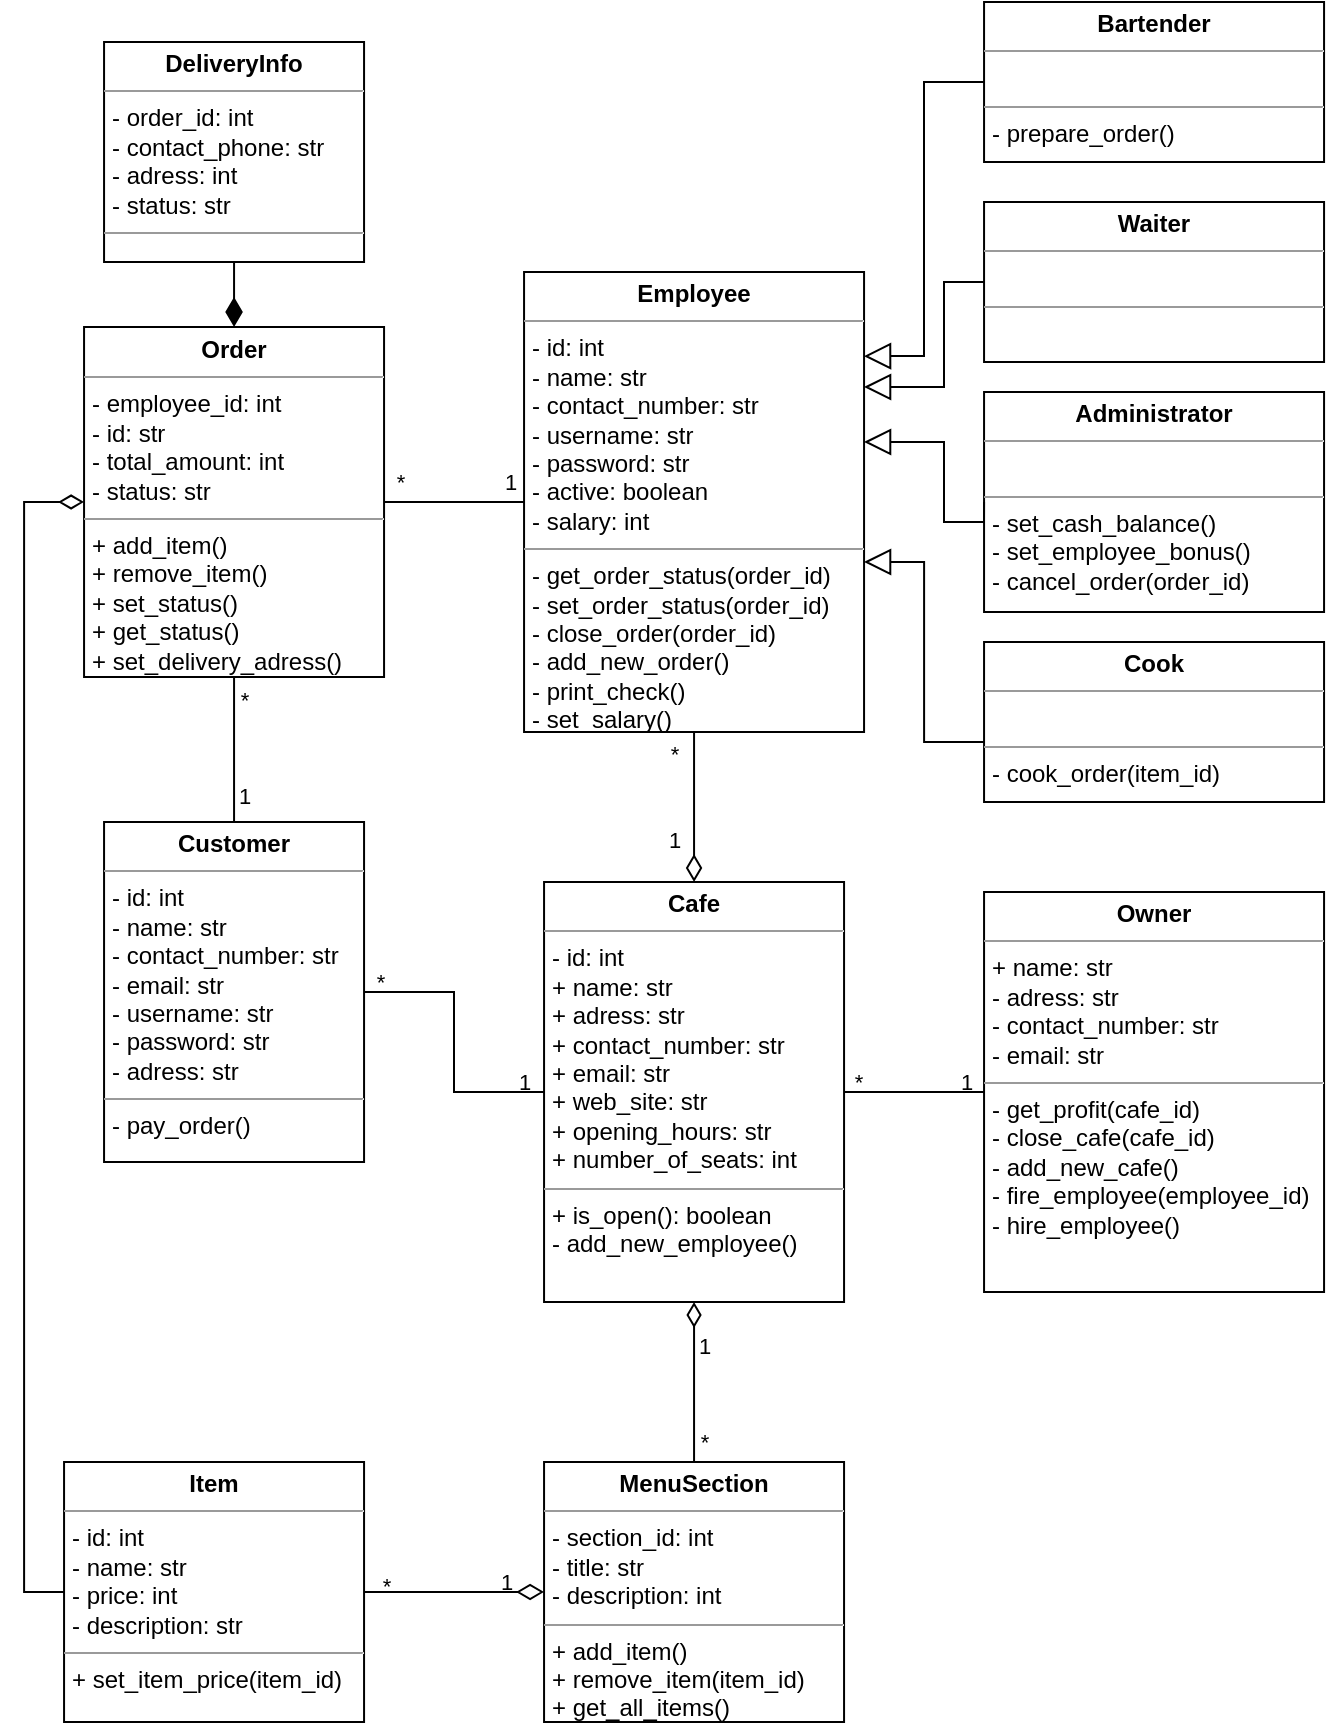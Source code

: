 <mxfile compressed="true" version="14.6.11" type="device"><diagram name="Page-1" id="c4acf3e9-155e-7222-9cf6-157b1a14988f"><mxGraphModel dx="652" dy="423" grid="1" gridSize="10" guides="1" tooltips="1" connect="1" arrows="1" fold="1" page="1" pageScale="1" pageWidth="850" pageHeight="1100" background="#ffffff" math="0" shadow="0"><root><mxCell id="0"/><mxCell id="1" parent="0"/><mxCell id="5d2195bd80daf111-20" value="&lt;p style=&quot;margin: 0px ; margin-top: 4px ; text-align: center&quot;&gt;&lt;b&gt;Cafe&lt;/b&gt;&lt;/p&gt;&lt;hr size=&quot;1&quot;&gt;&lt;p style=&quot;margin: 0px ; margin-left: 4px&quot;&gt;- id: int&lt;/p&gt;&lt;p style=&quot;margin: 0px ; margin-left: 4px&quot;&gt;+ name: str&lt;br&gt;+ adress: str&lt;/p&gt;&lt;p style=&quot;margin: 0px ; margin-left: 4px&quot;&gt;+ contact_number: str&lt;/p&gt;&lt;p style=&quot;margin: 0px ; margin-left: 4px&quot;&gt;+ email: str&lt;/p&gt;&lt;p style=&quot;margin: 0px ; margin-left: 4px&quot;&gt;+ web_site: str&lt;/p&gt;&lt;p style=&quot;margin: 0px ; margin-left: 4px&quot;&gt;+ opening_hours: str&lt;/p&gt;&lt;p style=&quot;margin: 0px ; margin-left: 4px&quot;&gt;+ number_of_seats: int&lt;/p&gt;&lt;hr size=&quot;1&quot;&gt;&lt;p style=&quot;margin: 0px ; margin-left: 4px&quot;&gt;+ is_open(): boolean&lt;br&gt;- add_new_employee()&lt;/p&gt;" style="verticalAlign=top;align=left;overflow=fill;fontSize=12;fontFamily=Helvetica;html=1;rounded=0;shadow=0;comic=0;labelBackgroundColor=none;strokeWidth=1" parent="1" vertex="1"><mxGeometry x="360.03" y="540" width="150" height="210" as="geometry"/></mxCell><mxCell id="MNvW9O_bEAbqNwFckt4n-1" value="&lt;p style=&quot;margin: 0px ; margin-top: 4px ; text-align: center&quot;&gt;&lt;b&gt;Owner&lt;/b&gt;&lt;/p&gt;&lt;hr size=&quot;1&quot;&gt;&lt;p style=&quot;margin: 0px ; margin-left: 4px&quot;&gt;+ name: str&lt;br&gt;- adress: str&lt;/p&gt;&lt;p style=&quot;margin: 0px ; margin-left: 4px&quot;&gt;- contact_number: str&lt;/p&gt;&lt;p style=&quot;margin: 0px ; margin-left: 4px&quot;&gt;- email: str&lt;/p&gt;&lt;hr size=&quot;1&quot;&gt;&lt;p style=&quot;margin: 0px ; margin-left: 4px&quot;&gt;- get_profit(cafe_id)&lt;br&gt;- close_cafe(cafe_id)&lt;/p&gt;&lt;p style=&quot;margin: 0px ; margin-left: 4px&quot;&gt;- add_new_cafe()&lt;/p&gt;&lt;p style=&quot;margin: 0px ; margin-left: 4px&quot;&gt;- fire_employee(employee_id)&lt;/p&gt;&lt;p style=&quot;margin: 0px ; margin-left: 4px&quot;&gt;- hire_employee()&lt;/p&gt;" style="verticalAlign=top;align=left;overflow=fill;fontSize=12;fontFamily=Helvetica;html=1;rounded=0;shadow=0;comic=0;labelBackgroundColor=none;strokeWidth=1" vertex="1" parent="1"><mxGeometry x="580.03" y="545" width="170" height="200" as="geometry"/></mxCell><mxCell id="MNvW9O_bEAbqNwFckt4n-2" value="&lt;p style=&quot;margin: 0px ; margin-top: 4px ; text-align: center&quot;&gt;&lt;b&gt;Employee&lt;/b&gt;&lt;/p&gt;&lt;hr size=&quot;1&quot;&gt;&lt;p style=&quot;margin: 0px ; margin-left: 4px&quot;&gt;- id: int&lt;br&gt;- name: str&lt;/p&gt;&lt;p style=&quot;margin: 0px ; margin-left: 4px&quot;&gt;- contact_number: str&lt;/p&gt;&lt;p style=&quot;margin: 0px ; margin-left: 4px&quot;&gt;- username: str&lt;/p&gt;&lt;p style=&quot;margin: 0px ; margin-left: 4px&quot;&gt;- password: str&lt;/p&gt;&lt;p style=&quot;margin: 0px ; margin-left: 4px&quot;&gt;- active: boolean&lt;/p&gt;&lt;p style=&quot;margin: 0px ; margin-left: 4px&quot;&gt;- salary: int&lt;/p&gt;&lt;hr size=&quot;1&quot;&gt;&lt;p style=&quot;margin: 0px ; margin-left: 4px&quot;&gt;- get_order_status(order_id)&lt;/p&gt;&lt;p style=&quot;margin: 0px ; margin-left: 4px&quot;&gt;- set_order_status(order_id)&lt;br&gt;- close_order(order_id)&lt;/p&gt;&lt;p style=&quot;margin: 0px ; margin-left: 4px&quot;&gt;- add_new_order()&lt;br&gt;&lt;/p&gt;&lt;p style=&quot;margin: 0px ; margin-left: 4px&quot;&gt;- print_check()&lt;/p&gt;&lt;p style=&quot;margin: 0px ; margin-left: 4px&quot;&gt;- set_salary()&lt;/p&gt;" style="verticalAlign=top;align=left;overflow=fill;fontSize=12;fontFamily=Helvetica;html=1;rounded=0;shadow=0;comic=0;labelBackgroundColor=none;strokeWidth=1" vertex="1" parent="1"><mxGeometry x="350.03" y="235" width="170" height="230" as="geometry"/></mxCell><mxCell id="MNvW9O_bEAbqNwFckt4n-3" value="&lt;p style=&quot;margin: 0px ; margin-top: 4px ; text-align: center&quot;&gt;&lt;b&gt;Order&lt;/b&gt;&lt;/p&gt;&lt;hr size=&quot;1&quot;&gt;&lt;p style=&quot;margin: 0px ; margin-left: 4px&quot;&gt;- employee_id: int&lt;br&gt;- id: str&lt;/p&gt;&lt;p style=&quot;margin: 0px ; margin-left: 4px&quot;&gt;- total_amount: int&lt;/p&gt;&lt;p style=&quot;margin: 0px ; margin-left: 4px&quot;&gt;- status: str&lt;/p&gt;&lt;hr size=&quot;1&quot;&gt;&lt;p style=&quot;margin: 0px ; margin-left: 4px&quot;&gt;+ add_item()&lt;/p&gt;&lt;p style=&quot;margin: 0px ; margin-left: 4px&quot;&gt;+ remove_item()&lt;/p&gt;&lt;p style=&quot;margin: 0px ; margin-left: 4px&quot;&gt;+ set_status()&lt;/p&gt;&lt;p style=&quot;margin: 0px ; margin-left: 4px&quot;&gt;+ get_status()&lt;/p&gt;&lt;p style=&quot;margin: 0px ; margin-left: 4px&quot;&gt;+ set_delivery_adress()&lt;/p&gt;&lt;p style=&quot;margin: 0px ; margin-left: 4px&quot;&gt;&lt;br&gt;&lt;/p&gt;&lt;p style=&quot;margin: 0px ; margin-left: 4px&quot;&gt;&lt;br&gt;&lt;/p&gt;&lt;p style=&quot;margin: 0px ; margin-left: 4px&quot;&gt;&lt;br&gt;&lt;/p&gt;" style="verticalAlign=top;align=left;overflow=fill;fontSize=12;fontFamily=Helvetica;html=1;rounded=0;shadow=0;comic=0;labelBackgroundColor=none;strokeWidth=1" vertex="1" parent="1"><mxGeometry x="130.03" y="262.5" width="150" height="175" as="geometry"/></mxCell><mxCell id="MNvW9O_bEAbqNwFckt4n-4" style="edgeStyle=orthogonalEdgeStyle;rounded=0;orthogonalLoop=1;jettySize=auto;html=1;exitX=0.5;exitY=1;exitDx=0;exitDy=0;" edge="1" parent="1" source="MNvW9O_bEAbqNwFckt4n-3" target="MNvW9O_bEAbqNwFckt4n-3"><mxGeometry relative="1" as="geometry"/></mxCell><mxCell id="MNvW9O_bEAbqNwFckt4n-5" value="&lt;p style=&quot;margin: 0px ; margin-top: 4px ; text-align: center&quot;&gt;&lt;b&gt;Customer&lt;/b&gt;&lt;/p&gt;&lt;hr size=&quot;1&quot;&gt;&lt;p style=&quot;margin: 0px ; margin-left: 4px&quot;&gt;- id: int&lt;br&gt;- name: str&lt;/p&gt;&lt;p style=&quot;margin: 0px ; margin-left: 4px&quot;&gt;- contact_number: str&lt;/p&gt;&lt;p style=&quot;margin: 0px ; margin-left: 4px&quot;&gt;- email: str&lt;/p&gt;&lt;p style=&quot;margin: 0px ; margin-left: 4px&quot;&gt;- username: str&lt;/p&gt;&lt;p style=&quot;margin: 0px ; margin-left: 4px&quot;&gt;- password: str&lt;/p&gt;&lt;p style=&quot;margin: 0px ; margin-left: 4px&quot;&gt;- adress: str&lt;/p&gt;&lt;hr size=&quot;1&quot;&gt;&lt;p style=&quot;margin: 0px ; margin-left: 4px&quot;&gt;- pay_order()&lt;br&gt;&lt;/p&gt;&lt;p style=&quot;margin: 0px ; margin-left: 4px&quot;&gt;&lt;br&gt;&lt;/p&gt;" style="verticalAlign=top;align=left;overflow=fill;fontSize=12;fontFamily=Helvetica;html=1;rounded=0;shadow=0;comic=0;labelBackgroundColor=none;strokeWidth=1" vertex="1" parent="1"><mxGeometry x="140.03" y="510" width="130" height="170" as="geometry"/></mxCell><mxCell id="MNvW9O_bEAbqNwFckt4n-6" value="" style="endArrow=none;html=1;entryX=1;entryY=0.5;entryDx=0;entryDy=0;exitX=0;exitY=0.5;exitDx=0;exitDy=0;" edge="1" parent="1" source="MNvW9O_bEAbqNwFckt4n-1" target="5d2195bd80daf111-20"><mxGeometry width="50" height="50" relative="1" as="geometry"><mxPoint x="720.03" y="540" as="sourcePoint"/><mxPoint x="770.03" y="490" as="targetPoint"/></mxGeometry></mxCell><mxCell id="MNvW9O_bEAbqNwFckt4n-7" value="1" style="edgeLabel;html=1;align=center;verticalAlign=middle;resizable=0;points=[];labelBackgroundColor=none;" vertex="1" connectable="0" parent="MNvW9O_bEAbqNwFckt4n-6"><mxGeometry x="-0.236" y="-1" relative="1" as="geometry"><mxPoint x="17" y="-4" as="offset"/></mxGeometry></mxCell><mxCell id="MNvW9O_bEAbqNwFckt4n-8" value="*" style="edgeLabel;html=1;align=center;verticalAlign=middle;resizable=0;points=[];labelBackgroundColor=none;" vertex="1" connectable="0" parent="MNvW9O_bEAbqNwFckt4n-6"><mxGeometry x="0.818" y="1" relative="1" as="geometry"><mxPoint y="-6" as="offset"/></mxGeometry></mxCell><mxCell id="MNvW9O_bEAbqNwFckt4n-9" value="" style="endArrow=none;html=1;entryX=0.5;entryY=1;entryDx=0;entryDy=0;exitX=0.5;exitY=0;exitDx=0;exitDy=0;startArrow=diamondThin;startFill=0;endFill=0;startSize=11;jumpSize=7;endSize=10;" edge="1" parent="1" source="5d2195bd80daf111-20" target="MNvW9O_bEAbqNwFckt4n-2"><mxGeometry width="50" height="50" relative="1" as="geometry"><mxPoint x="700.03" y="590" as="sourcePoint"/><mxPoint x="750.03" y="540" as="targetPoint"/></mxGeometry></mxCell><mxCell id="MNvW9O_bEAbqNwFckt4n-53" value="1" style="edgeLabel;html=1;align=center;verticalAlign=middle;resizable=0;points=[];" vertex="1" connectable="0" parent="MNvW9O_bEAbqNwFckt4n-9"><mxGeometry x="-0.446" relative="1" as="geometry"><mxPoint x="-10" as="offset"/></mxGeometry></mxCell><mxCell id="MNvW9O_bEAbqNwFckt4n-54" value="*" style="edgeLabel;html=1;align=center;verticalAlign=middle;resizable=0;points=[];" vertex="1" connectable="0" parent="MNvW9O_bEAbqNwFckt4n-9"><mxGeometry x="0.707" y="1" relative="1" as="geometry"><mxPoint x="-9" as="offset"/></mxGeometry></mxCell><mxCell id="MNvW9O_bEAbqNwFckt4n-10" value="&lt;p style=&quot;margin: 0px ; margin-top: 4px ; text-align: center&quot;&gt;&lt;b&gt;MenuSection&lt;/b&gt;&lt;/p&gt;&lt;hr size=&quot;1&quot;&gt;&lt;p style=&quot;margin: 0px ; margin-left: 4px&quot;&gt;&lt;span&gt;- section_id: int&lt;/span&gt;&lt;/p&gt;&lt;p style=&quot;margin: 0px ; margin-left: 4px&quot;&gt;- title: str&lt;/p&gt;&lt;p style=&quot;margin: 0px ; margin-left: 4px&quot;&gt;- description: int&lt;/p&gt;&lt;hr size=&quot;1&quot;&gt;&lt;p style=&quot;margin: 0px ; margin-left: 4px&quot;&gt;+ add_item()&lt;/p&gt;&lt;p style=&quot;margin: 0px ; margin-left: 4px&quot;&gt;+ remove_item(item_id)&lt;/p&gt;&lt;p style=&quot;margin: 0px ; margin-left: 4px&quot;&gt;+ get_all_items()&lt;/p&gt;&lt;p style=&quot;margin: 0px ; margin-left: 4px&quot;&gt;&lt;br&gt;&lt;/p&gt;&lt;p style=&quot;margin: 0px ; margin-left: 4px&quot;&gt;&lt;br&gt;&lt;/p&gt;&lt;p style=&quot;margin: 0px ; margin-left: 4px&quot;&gt;&lt;br&gt;&lt;/p&gt;" style="verticalAlign=top;align=left;overflow=fill;fontSize=12;fontFamily=Helvetica;html=1;rounded=0;shadow=0;comic=0;labelBackgroundColor=none;strokeWidth=1" vertex="1" parent="1"><mxGeometry x="360.03" y="830" width="150" height="130" as="geometry"/></mxCell><mxCell id="MNvW9O_bEAbqNwFckt4n-11" value="&lt;p style=&quot;margin: 0px ; margin-top: 4px ; text-align: center&quot;&gt;&lt;b&gt;Item&lt;/b&gt;&lt;/p&gt;&lt;hr size=&quot;1&quot;&gt;&lt;p style=&quot;margin: 0px ; margin-left: 4px&quot;&gt;- id: int&lt;br&gt;- name: str&lt;/p&gt;&lt;p style=&quot;margin: 0px ; margin-left: 4px&quot;&gt;- price: int&lt;/p&gt;&lt;p style=&quot;margin: 0px ; margin-left: 4px&quot;&gt;- description: str&lt;/p&gt;&lt;hr size=&quot;1&quot;&gt;&lt;p style=&quot;margin: 0px ; margin-left: 4px&quot;&gt;+ set_item_price(item_id)&lt;/p&gt;&lt;p style=&quot;margin: 0px ; margin-left: 4px&quot;&gt;&lt;br&gt;&lt;/p&gt;&lt;p style=&quot;margin: 0px ; margin-left: 4px&quot;&gt;&lt;br&gt;&lt;/p&gt;&lt;p style=&quot;margin: 0px ; margin-left: 4px&quot;&gt;&lt;br&gt;&lt;/p&gt;" style="verticalAlign=top;align=left;overflow=fill;fontSize=12;fontFamily=Helvetica;html=1;rounded=0;shadow=0;comic=0;labelBackgroundColor=none;strokeWidth=1" vertex="1" parent="1"><mxGeometry x="120.03" y="830" width="150" height="130" as="geometry"/></mxCell><mxCell id="MNvW9O_bEAbqNwFckt4n-13" value="" style="endArrow=diamondThin;html=1;startSize=11;endSize=10;entryX=0.5;entryY=1;entryDx=0;entryDy=0;exitX=0.5;exitY=0;exitDx=0;exitDy=0;endFill=0;" edge="1" parent="1" source="MNvW9O_bEAbqNwFckt4n-10" target="5d2195bd80daf111-20"><mxGeometry width="50" height="50" relative="1" as="geometry"><mxPoint x="740.03" y="860" as="sourcePoint"/><mxPoint x="790.03" y="810" as="targetPoint"/></mxGeometry></mxCell><mxCell id="MNvW9O_bEAbqNwFckt4n-16" value="1" style="edgeLabel;html=1;align=center;verticalAlign=middle;resizable=0;points=[];" vertex="1" connectable="0" parent="MNvW9O_bEAbqNwFckt4n-13"><mxGeometry x="0.459" relative="1" as="geometry"><mxPoint x="5" as="offset"/></mxGeometry></mxCell><mxCell id="MNvW9O_bEAbqNwFckt4n-17" value="*" style="edgeLabel;html=1;align=center;verticalAlign=middle;resizable=0;points=[];" vertex="1" connectable="0" parent="MNvW9O_bEAbqNwFckt4n-13"><mxGeometry x="-0.704" relative="1" as="geometry"><mxPoint x="5" y="2" as="offset"/></mxGeometry></mxCell><mxCell id="MNvW9O_bEAbqNwFckt4n-21" value="" style="endArrow=none;html=1;startSize=11;endSize=10;entryX=1;entryY=0.5;entryDx=0;entryDy=0;startArrow=diamondThin;startFill=0;" edge="1" parent="1" target="MNvW9O_bEAbqNwFckt4n-11"><mxGeometry width="50" height="50" relative="1" as="geometry"><mxPoint x="360.03" y="895" as="sourcePoint"/><mxPoint x="600.03" y="860" as="targetPoint"/></mxGeometry></mxCell><mxCell id="MNvW9O_bEAbqNwFckt4n-23" value="*" style="edgeLabel;html=1;align=center;verticalAlign=middle;resizable=0;points=[];labelBackgroundColor=none;" vertex="1" connectable="0" parent="MNvW9O_bEAbqNwFckt4n-21"><mxGeometry x="0.771" y="1" relative="1" as="geometry"><mxPoint y="-4" as="offset"/></mxGeometry></mxCell><mxCell id="MNvW9O_bEAbqNwFckt4n-24" value="1" style="edgeLabel;html=1;align=center;verticalAlign=middle;resizable=0;points=[];labelBackgroundColor=none;" vertex="1" connectable="0" parent="MNvW9O_bEAbqNwFckt4n-21"><mxGeometry x="-0.451" y="1" relative="1" as="geometry"><mxPoint x="5" y="-6" as="offset"/></mxGeometry></mxCell><mxCell id="MNvW9O_bEAbqNwFckt4n-25" value="&lt;p style=&quot;margin: 0px ; margin-top: 4px ; text-align: center&quot;&gt;&lt;b&gt;Waiter&lt;/b&gt;&lt;/p&gt;&lt;hr size=&quot;1&quot;&gt;&lt;p style=&quot;margin: 0px ; margin-left: 4px&quot;&gt;&lt;br&gt;&lt;/p&gt;&lt;hr size=&quot;1&quot;&gt;&lt;p style=&quot;margin: 0px ; margin-left: 4px&quot;&gt;&lt;br&gt;&lt;/p&gt;" style="verticalAlign=top;align=left;overflow=fill;fontSize=12;fontFamily=Helvetica;html=1;rounded=0;shadow=0;comic=0;labelBackgroundColor=none;strokeWidth=1" vertex="1" parent="1"><mxGeometry x="580.03" y="200" width="170" height="80" as="geometry"/></mxCell><mxCell id="MNvW9O_bEAbqNwFckt4n-27" value="&lt;p style=&quot;margin: 0px ; margin-top: 4px ; text-align: center&quot;&gt;&lt;b&gt;Administrator&lt;/b&gt;&lt;/p&gt;&lt;hr size=&quot;1&quot;&gt;&lt;p style=&quot;margin: 0px ; margin-left: 4px&quot;&gt;&lt;br&gt;&lt;/p&gt;&lt;hr size=&quot;1&quot;&gt;&lt;p style=&quot;margin: 0px ; margin-left: 4px&quot;&gt;&lt;span&gt;- set_cash_balance()&lt;/span&gt;&lt;/p&gt;&lt;p style=&quot;margin: 0px ; margin-left: 4px&quot;&gt;- set_employee_bonus()&lt;/p&gt;&lt;p style=&quot;margin: 0px ; margin-left: 4px&quot;&gt;- cancel_order(order_id)&lt;/p&gt;" style="verticalAlign=top;align=left;overflow=fill;fontSize=12;fontFamily=Helvetica;html=1;rounded=0;shadow=0;comic=0;labelBackgroundColor=none;strokeWidth=1" vertex="1" parent="1"><mxGeometry x="580.03" y="295" width="170" height="110" as="geometry"/></mxCell><mxCell id="MNvW9O_bEAbqNwFckt4n-28" value="&lt;p style=&quot;margin: 0px ; margin-top: 4px ; text-align: center&quot;&gt;&lt;b&gt;Cook&lt;/b&gt;&lt;/p&gt;&lt;hr size=&quot;1&quot;&gt;&lt;p style=&quot;margin: 0px ; margin-left: 4px&quot;&gt;&lt;br&gt;&lt;/p&gt;&lt;hr size=&quot;1&quot;&gt;&lt;p style=&quot;margin: 0px ; margin-left: 4px&quot;&gt;- cook_order(item_id)&lt;/p&gt;" style="verticalAlign=top;align=left;overflow=fill;fontSize=12;fontFamily=Helvetica;html=1;rounded=0;shadow=0;comic=0;labelBackgroundColor=none;strokeWidth=1" vertex="1" parent="1"><mxGeometry x="580.03" y="420" width="170" height="80" as="geometry"/></mxCell><mxCell id="MNvW9O_bEAbqNwFckt4n-33" value="" style="endArrow=none;html=1;shadow=0;startSize=11;endSize=10;strokeColor=#000000;entryX=1;entryY=0.5;entryDx=0;entryDy=0;exitX=0;exitY=0.5;exitDx=0;exitDy=0;" edge="1" parent="1" source="MNvW9O_bEAbqNwFckt4n-2" target="MNvW9O_bEAbqNwFckt4n-3"><mxGeometry width="50" height="50" relative="1" as="geometry"><mxPoint x="580.03" y="630" as="sourcePoint"/><mxPoint x="630.03" y="580" as="targetPoint"/></mxGeometry></mxCell><mxCell id="MNvW9O_bEAbqNwFckt4n-35" value="1" style="edgeLabel;html=1;align=center;verticalAlign=middle;resizable=0;points=[];labelBackgroundColor=none;" vertex="1" connectable="0" parent="MNvW9O_bEAbqNwFckt4n-33"><mxGeometry x="-0.794" relative="1" as="geometry"><mxPoint y="-10" as="offset"/></mxGeometry></mxCell><mxCell id="MNvW9O_bEAbqNwFckt4n-36" value="*" style="edgeLabel;html=1;align=center;verticalAlign=middle;resizable=0;points=[];labelBackgroundColor=none;" vertex="1" connectable="0" parent="MNvW9O_bEAbqNwFckt4n-33"><mxGeometry x="0.783" relative="1" as="geometry"><mxPoint y="-10" as="offset"/></mxGeometry></mxCell><mxCell id="MNvW9O_bEAbqNwFckt4n-37" value="" style="endArrow=diamondThin;html=1;shadow=0;startSize=11;endSize=10;strokeColor=#000000;edgeStyle=orthogonalEdgeStyle;rounded=0;entryX=0;entryY=0.5;entryDx=0;entryDy=0;exitX=0;exitY=0.5;exitDx=0;exitDy=0;startArrow=none;startFill=0;endFill=0;" edge="1" parent="1" source="MNvW9O_bEAbqNwFckt4n-11" target="MNvW9O_bEAbqNwFckt4n-3"><mxGeometry width="50" height="50" relative="1" as="geometry"><mxPoint x="200.03" y="630" as="sourcePoint"/><mxPoint x="250.03" y="580" as="targetPoint"/><Array as="points"><mxPoint x="100.03" y="895"/><mxPoint x="100.03" y="350"/></Array></mxGeometry></mxCell><mxCell id="MNvW9O_bEAbqNwFckt4n-39" value="" style="endArrow=none;html=1;shadow=0;startSize=11;endSize=10;strokeColor=#000000;exitX=0.5;exitY=0;exitDx=0;exitDy=0;entryX=0.5;entryY=1;entryDx=0;entryDy=0;" edge="1" parent="1" source="MNvW9O_bEAbqNwFckt4n-5" target="MNvW9O_bEAbqNwFckt4n-3"><mxGeometry width="50" height="50" relative="1" as="geometry"><mxPoint x="490.03" y="530" as="sourcePoint"/><mxPoint x="540.03" y="480" as="targetPoint"/></mxGeometry></mxCell><mxCell id="MNvW9O_bEAbqNwFckt4n-40" value="1" style="edgeLabel;html=1;align=center;verticalAlign=middle;resizable=0;points=[];" vertex="1" connectable="0" parent="MNvW9O_bEAbqNwFckt4n-39"><mxGeometry x="-0.64" relative="1" as="geometry"><mxPoint x="5" as="offset"/></mxGeometry></mxCell><mxCell id="MNvW9O_bEAbqNwFckt4n-41" value="*" style="edgeLabel;html=1;align=center;verticalAlign=middle;resizable=0;points=[];" vertex="1" connectable="0" parent="MNvW9O_bEAbqNwFckt4n-39"><mxGeometry x="0.703" y="1" relative="1" as="geometry"><mxPoint x="6" as="offset"/></mxGeometry></mxCell><mxCell id="MNvW9O_bEAbqNwFckt4n-42" value="" style="endArrow=none;html=1;shadow=0;startSize=11;endSize=10;edgeStyle=orthogonalEdgeStyle;rounded=0;entryX=0;entryY=0.5;entryDx=0;entryDy=0;exitX=1;exitY=0.25;exitDx=0;exitDy=0;endFill=0;startArrow=block;startFill=0;" edge="1" parent="1" source="MNvW9O_bEAbqNwFckt4n-2" target="MNvW9O_bEAbqNwFckt4n-25"><mxGeometry width="50" height="50" relative="1" as="geometry"><mxPoint x="450.03" y="500" as="sourcePoint"/><mxPoint x="500.03" y="450" as="targetPoint"/><Array as="points"><mxPoint x="560" y="293"/><mxPoint x="560" y="240"/></Array></mxGeometry></mxCell><mxCell id="MNvW9O_bEAbqNwFckt4n-43" value="" style="endArrow=none;html=1;shadow=0;startSize=11;endSize=10;edgeStyle=orthogonalEdgeStyle;rounded=0;endFill=0;startArrow=block;startFill=0;" edge="1" parent="1" source="MNvW9O_bEAbqNwFckt4n-2"><mxGeometry width="50" height="50" relative="1" as="geometry"><mxPoint x="520.03" y="295" as="sourcePoint"/><mxPoint x="580.03" y="350" as="targetPoint"/><Array as="points"><mxPoint x="560" y="320"/><mxPoint x="560" y="360"/><mxPoint x="580" y="360"/></Array></mxGeometry></mxCell><mxCell id="MNvW9O_bEAbqNwFckt4n-44" value="" style="endArrow=none;html=1;shadow=0;startSize=11;endSize=10;edgeStyle=orthogonalEdgeStyle;rounded=0;endFill=0;startArrow=block;startFill=0;" edge="1" parent="1" source="MNvW9O_bEAbqNwFckt4n-2"><mxGeometry width="50" height="50" relative="1" as="geometry"><mxPoint x="520.03" y="320" as="sourcePoint"/><mxPoint x="580" y="470" as="targetPoint"/><Array as="points"><mxPoint x="550.03" y="380"/><mxPoint x="550.03" y="470"/><mxPoint x="580.03" y="470"/></Array></mxGeometry></mxCell><mxCell id="MNvW9O_bEAbqNwFckt4n-45" value="" style="endArrow=none;html=1;shadow=0;startSize=11;endSize=10;strokeColor=#000000;rounded=0;edgeStyle=orthogonalEdgeStyle;exitX=1;exitY=0.5;exitDx=0;exitDy=0;startArrow=none;startFill=0;" edge="1" parent="1" source="MNvW9O_bEAbqNwFckt4n-5" target="5d2195bd80daf111-20"><mxGeometry width="50" height="50" relative="1" as="geometry"><mxPoint x="370.03" y="590" as="sourcePoint"/><mxPoint x="420.03" y="540" as="targetPoint"/></mxGeometry></mxCell><mxCell id="MNvW9O_bEAbqNwFckt4n-46" value="1" style="edgeLabel;html=1;align=center;verticalAlign=middle;resizable=0;points=[];labelBackgroundColor=none;" vertex="1" connectable="0" parent="MNvW9O_bEAbqNwFckt4n-45"><mxGeometry x="0.708" y="2" relative="1" as="geometry"><mxPoint x="10" y="-3" as="offset"/></mxGeometry></mxCell><mxCell id="MNvW9O_bEAbqNwFckt4n-47" value="*" style="edgeLabel;html=1;align=center;verticalAlign=middle;resizable=0;points=[];labelBackgroundColor=none;" vertex="1" connectable="0" parent="MNvW9O_bEAbqNwFckt4n-45"><mxGeometry x="-0.884" y="-1" relative="1" as="geometry"><mxPoint y="-6" as="offset"/></mxGeometry></mxCell><mxCell id="MNvW9O_bEAbqNwFckt4n-48" value="&lt;p style=&quot;margin: 0px ; margin-top: 4px ; text-align: center&quot;&gt;&lt;b&gt;DeliveryInfo&lt;/b&gt;&lt;/p&gt;&lt;hr size=&quot;1&quot;&gt;&lt;p style=&quot;margin: 0px ; margin-left: 4px&quot;&gt;- order_id: int&lt;/p&gt;&lt;p style=&quot;margin: 0px ; margin-left: 4px&quot;&gt;- contact_phone: str&lt;br&gt;&lt;/p&gt;&lt;p style=&quot;margin: 0px ; margin-left: 4px&quot;&gt;- adress: int&lt;/p&gt;&lt;p style=&quot;margin: 0px ; margin-left: 4px&quot;&gt;- status: str&lt;/p&gt;&lt;hr size=&quot;1&quot;&gt;&lt;p style=&quot;margin: 0px ; margin-left: 4px&quot;&gt;&lt;br&gt;&lt;/p&gt;&lt;p style=&quot;margin: 0px ; margin-left: 4px&quot;&gt;&lt;br&gt;&lt;/p&gt;&lt;p style=&quot;margin: 0px ; margin-left: 4px&quot;&gt;&lt;br&gt;&lt;/p&gt;&lt;p style=&quot;margin: 0px ; margin-left: 4px&quot;&gt;&lt;br&gt;&lt;/p&gt;" style="verticalAlign=top;align=left;overflow=fill;fontSize=12;fontFamily=Helvetica;html=1;rounded=0;shadow=0;comic=0;labelBackgroundColor=none;strokeWidth=1" vertex="1" parent="1"><mxGeometry x="140.03" y="120" width="130" height="110" as="geometry"/></mxCell><mxCell id="MNvW9O_bEAbqNwFckt4n-49" value="" style="endArrow=diamondThin;html=1;shadow=0;startSize=12;endSize=12;strokeColor=#000000;rounded=0;edgeStyle=orthogonalEdgeStyle;entryX=0.5;entryY=0;entryDx=0;entryDy=0;exitX=0.5;exitY=1;exitDx=0;exitDy=0;endFill=1;" edge="1" parent="1" source="MNvW9O_bEAbqNwFckt4n-48" target="MNvW9O_bEAbqNwFckt4n-3"><mxGeometry width="50" height="50" relative="1" as="geometry"><mxPoint x="170.03" y="550" as="sourcePoint"/><mxPoint x="220.03" y="500" as="targetPoint"/></mxGeometry></mxCell><mxCell id="MNvW9O_bEAbqNwFckt4n-51" value="&lt;p style=&quot;margin: 0px ; margin-top: 4px ; text-align: center&quot;&gt;&lt;b&gt;Bartender&lt;/b&gt;&lt;/p&gt;&lt;hr size=&quot;1&quot;&gt;&lt;p style=&quot;margin: 0px ; margin-left: 4px&quot;&gt;&lt;br&gt;&lt;/p&gt;&lt;hr size=&quot;1&quot;&gt;&lt;p style=&quot;margin: 0px ; margin-left: 4px&quot;&gt;- prepare_order()&lt;/p&gt;&lt;p style=&quot;margin: 0px ; margin-left: 4px&quot;&gt;&lt;br&gt;&lt;/p&gt;" style="verticalAlign=top;align=left;overflow=fill;fontSize=12;fontFamily=Helvetica;html=1;rounded=0;shadow=0;comic=0;labelBackgroundColor=none;strokeWidth=1" vertex="1" parent="1"><mxGeometry x="580.03" y="100" width="170" height="80" as="geometry"/></mxCell><mxCell id="MNvW9O_bEAbqNwFckt4n-52" value="" style="endArrow=none;html=1;shadow=0;startSize=11;endSize=10;edgeStyle=orthogonalEdgeStyle;rounded=0;endFill=0;startArrow=block;startFill=0;entryX=0;entryY=0.5;entryDx=0;entryDy=0;exitX=1;exitY=0.183;exitDx=0;exitDy=0;exitPerimeter=0;" edge="1" parent="1" source="MNvW9O_bEAbqNwFckt4n-2" target="MNvW9O_bEAbqNwFckt4n-51"><mxGeometry width="50" height="50" relative="1" as="geometry"><mxPoint x="521" y="277" as="sourcePoint"/><mxPoint x="550" y="110" as="targetPoint"/><Array as="points"><mxPoint x="521" y="277"/><mxPoint x="550" y="277"/><mxPoint x="550" y="110"/></Array></mxGeometry></mxCell></root></mxGraphModel></diagram></mxfile>